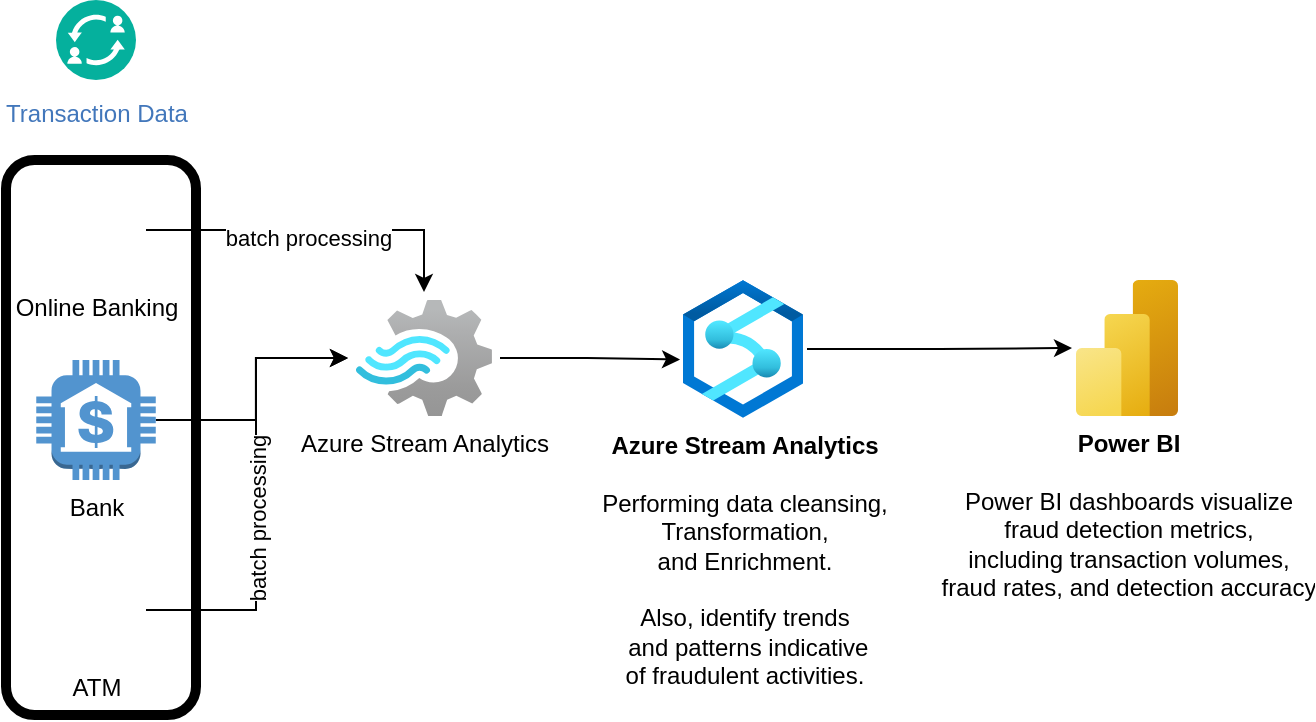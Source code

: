 <mxfile version="23.1.2" type="device">
  <diagram name="Page-1" id="_zKgSFmIjgZiKNN-dnrv">
    <mxGraphModel dx="984" dy="553" grid="1" gridSize="10" guides="1" tooltips="1" connect="1" arrows="1" fold="1" page="1" pageScale="1" pageWidth="827" pageHeight="1169" math="0" shadow="0">
      <root>
        <mxCell id="0" />
        <mxCell id="1" parent="0" />
        <mxCell id="hzC5k-ZcbGS6RotcFQh4-2" value="Transaction Data" style="image;aspect=fixed;perimeter=ellipsePerimeter;html=1;align=center;shadow=0;dashed=0;fontColor=#4277BB;labelBackgroundColor=default;fontSize=12;spacingTop=3;image=img/lib/ibm/blockchain/transaction_manager.svg;imageBorder=none;" vertex="1" parent="1">
          <mxGeometry x="40" y="60" width="40" height="40" as="geometry" />
        </mxCell>
        <mxCell id="hzC5k-ZcbGS6RotcFQh4-7" style="edgeStyle=orthogonalEdgeStyle;rounded=0;orthogonalLoop=1;jettySize=auto;html=1;" edge="1" parent="1" source="hzC5k-ZcbGS6RotcFQh4-3" target="hzC5k-ZcbGS6RotcFQh4-6">
          <mxGeometry relative="1" as="geometry" />
        </mxCell>
        <mxCell id="hzC5k-ZcbGS6RotcFQh4-11" value="batch processing" style="edgeLabel;html=1;align=center;verticalAlign=middle;resizable=0;points=[];" vertex="1" connectable="0" parent="hzC5k-ZcbGS6RotcFQh4-7">
          <mxGeometry x="-0.282" y="-4" relative="1" as="geometry">
            <mxPoint x="20" as="offset" />
          </mxGeometry>
        </mxCell>
        <mxCell id="hzC5k-ZcbGS6RotcFQh4-8" style="edgeStyle=orthogonalEdgeStyle;rounded=0;orthogonalLoop=1;jettySize=auto;html=1;" edge="1" parent="1" source="hzC5k-ZcbGS6RotcFQh4-4" target="hzC5k-ZcbGS6RotcFQh4-6">
          <mxGeometry relative="1" as="geometry" />
        </mxCell>
        <mxCell id="hzC5k-ZcbGS6RotcFQh4-6" value="Azure Stream Analytics" style="image;aspect=fixed;html=1;points=[];align=center;fontSize=12;image=img/lib/azure2/analytics/Stream_Analytics_Jobs.svg;imageBorder=none;strokeWidth=1;perimeterSpacing=4;" vertex="1" parent="1">
          <mxGeometry x="190" y="210" width="68" height="58.0" as="geometry" />
        </mxCell>
        <mxCell id="hzC5k-ZcbGS6RotcFQh4-10" style="edgeStyle=orthogonalEdgeStyle;rounded=0;orthogonalLoop=1;jettySize=auto;html=1;entryX=0;entryY=0.5;entryDx=0;entryDy=0;entryPerimeter=0;" edge="1" parent="1" source="hzC5k-ZcbGS6RotcFQh4-5" target="hzC5k-ZcbGS6RotcFQh4-6">
          <mxGeometry relative="1" as="geometry">
            <Array as="points">
              <mxPoint x="140" y="365" />
              <mxPoint x="140" y="239" />
            </Array>
          </mxGeometry>
        </mxCell>
        <mxCell id="hzC5k-ZcbGS6RotcFQh4-12" value="batch processing" style="edgeLabel;html=1;align=center;verticalAlign=middle;resizable=0;points=[];rotation=-90;" vertex="1" connectable="0" parent="hzC5k-ZcbGS6RotcFQh4-10">
          <mxGeometry x="-0.062" y="-1" relative="1" as="geometry">
            <mxPoint y="6" as="offset" />
          </mxGeometry>
        </mxCell>
        <mxCell id="hzC5k-ZcbGS6RotcFQh4-19" style="edgeStyle=orthogonalEdgeStyle;rounded=0;orthogonalLoop=1;jettySize=auto;html=1;" edge="1" parent="1" source="hzC5k-ZcbGS6RotcFQh4-14" target="hzC5k-ZcbGS6RotcFQh4-18">
          <mxGeometry relative="1" as="geometry" />
        </mxCell>
        <mxCell id="hzC5k-ZcbGS6RotcFQh4-14" value="&lt;b&gt;Azure Stream Analytics&lt;br&gt;&lt;/b&gt;&lt;br&gt;Performing data cleansing, &lt;br&gt;Transformation, &lt;br&gt;and Enrichment.&lt;br&gt;&lt;br&gt;Also,&amp;nbsp;identify trends&lt;br&gt;&amp;nbsp;and patterns indicative &lt;br&gt;of fraudulent activities." style="image;aspect=fixed;html=1;points=[];align=center;fontSize=12;image=img/lib/azure2/analytics/Azure_Synapse_Analytics.svg;perimeterSpacing=2;" vertex="1" parent="1">
          <mxGeometry x="353.5" y="200" width="60" height="69" as="geometry" />
        </mxCell>
        <mxCell id="hzC5k-ZcbGS6RotcFQh4-17" style="edgeStyle=orthogonalEdgeStyle;rounded=0;orthogonalLoop=1;jettySize=auto;html=1;entryX=0.008;entryY=0.572;entryDx=0;entryDy=0;entryPerimeter=0;" edge="1" parent="1" source="hzC5k-ZcbGS6RotcFQh4-6" target="hzC5k-ZcbGS6RotcFQh4-14">
          <mxGeometry relative="1" as="geometry" />
        </mxCell>
        <mxCell id="hzC5k-ZcbGS6RotcFQh4-18" value="&lt;b&gt;Power BI&lt;br&gt;&lt;/b&gt;&lt;br&gt;Power BI dashboards visualize &lt;br&gt;fraud detection metrics, &lt;br&gt;including transaction volumes, &lt;br&gt;fraud rates, and detection accuracy" style="image;aspect=fixed;html=1;points=[];align=center;fontSize=12;image=img/lib/azure2/analytics/Power_BI_Embedded.svg;perimeterSpacing=2;" vertex="1" parent="1">
          <mxGeometry x="550" y="200" width="51" height="68" as="geometry" />
        </mxCell>
        <mxCell id="hzC5k-ZcbGS6RotcFQh4-21" value="" style="group" vertex="1" connectable="0" parent="1">
          <mxGeometry x="15.0" y="140" width="95" height="277.5" as="geometry" />
        </mxCell>
        <mxCell id="hzC5k-ZcbGS6RotcFQh4-3" value="Online Banking" style="shape=image;html=1;verticalAlign=top;verticalLabelPosition=bottom;labelBackgroundColor=#ffffff;imageAspect=0;aspect=fixed;image=https://cdn3.iconfinder.com/data/icons/finance-152/64/42-128.png" vertex="1" parent="hzC5k-ZcbGS6RotcFQh4-21">
          <mxGeometry x="20.0" y="10" width="50" height="50" as="geometry" />
        </mxCell>
        <mxCell id="hzC5k-ZcbGS6RotcFQh4-4" value="Bank" style="outlineConnect=0;dashed=0;verticalLabelPosition=bottom;verticalAlign=top;align=center;html=1;shape=mxgraph.aws3.bank;fillColor=#5294CF;gradientColor=none;" vertex="1" parent="hzC5k-ZcbGS6RotcFQh4-21">
          <mxGeometry x="15.13" y="100" width="59.75" height="60" as="geometry" />
        </mxCell>
        <mxCell id="hzC5k-ZcbGS6RotcFQh4-5" value="ATM" style="shape=image;html=1;verticalAlign=top;verticalLabelPosition=bottom;labelBackgroundColor=#ffffff;imageAspect=0;aspect=fixed;image=https://cdn3.iconfinder.com/data/icons/finance-152/64/22-128.png" vertex="1" parent="hzC5k-ZcbGS6RotcFQh4-21">
          <mxGeometry x="20.0" y="200" width="50" height="50" as="geometry" />
        </mxCell>
        <mxCell id="hzC5k-ZcbGS6RotcFQh4-20" value="" style="rounded=1;whiteSpace=wrap;html=1;fillColor=none;strokeWidth=5;rotation=90;" vertex="1" parent="hzC5k-ZcbGS6RotcFQh4-21">
          <mxGeometry x="-91.25" y="91.25" width="277.5" height="95" as="geometry" />
        </mxCell>
      </root>
    </mxGraphModel>
  </diagram>
</mxfile>
